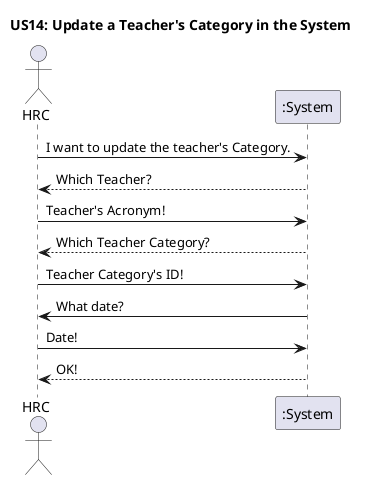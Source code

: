 @startuml
title US14: Update a Teacher's Category in the System
actor HRC
participant ":System" as system
HRC -> system: I want to update the teacher's Category.
system --> HRC: Which Teacher?
HRC -> system: Teacher's Acronym!
system --> HRC: Which Teacher Category?
HRC -> system: Teacher Category's ID!
system -> HRC: What date?
HRC -> system: Date!

system --> HRC: OK!
@enduml